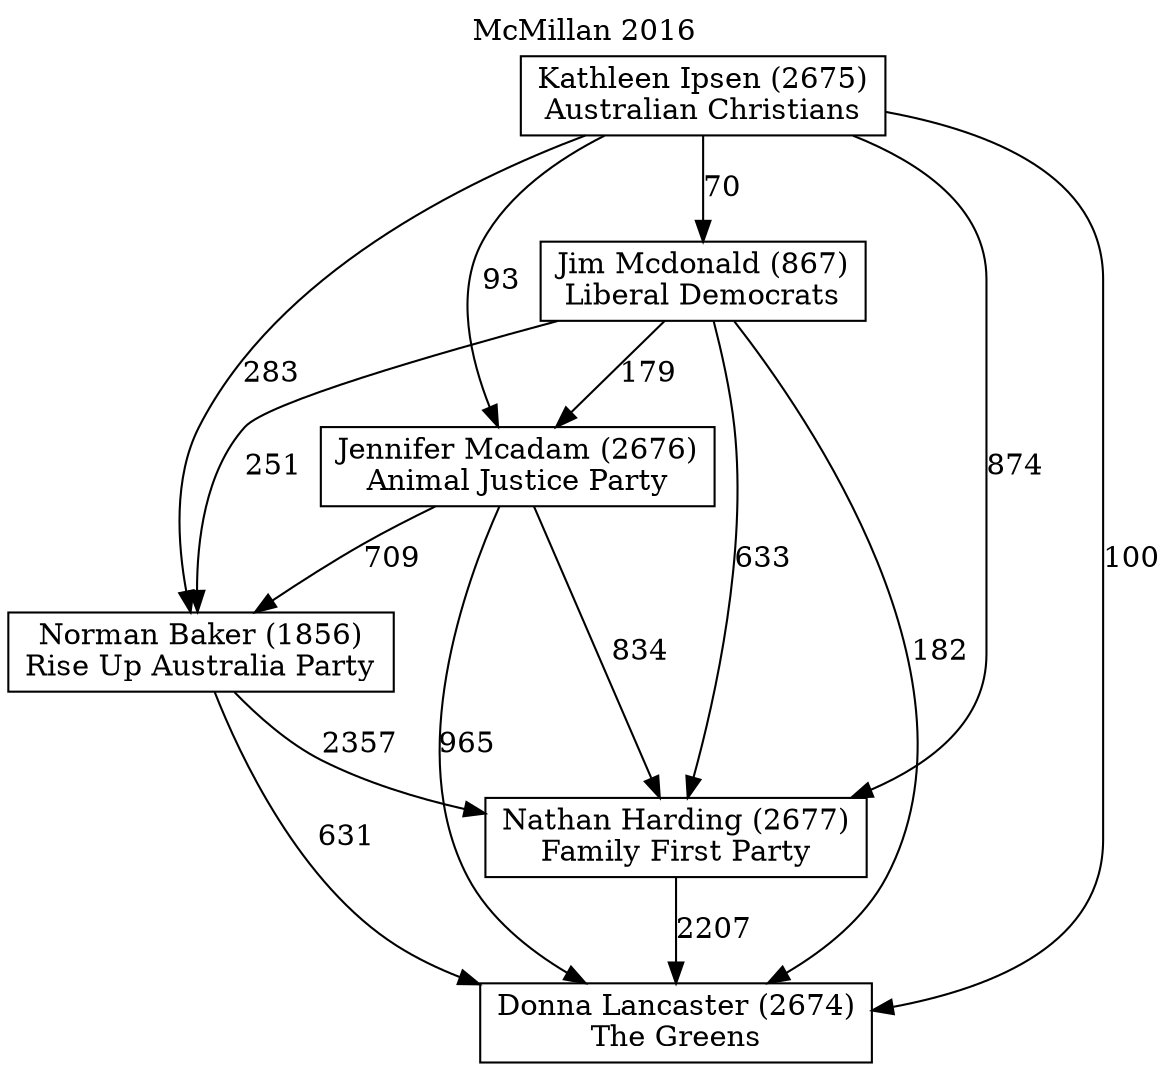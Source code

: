 // House preference flow
digraph "Donna Lancaster (2674)_McMillan_2016" {
	graph [label="McMillan 2016" labelloc=t mclimit=10]
	node [shape=box]
	"Donna Lancaster (2674)" [label="Donna Lancaster (2674)
The Greens"]
	"Nathan Harding (2677)" [label="Nathan Harding (2677)
Family First Party"]
	"Jennifer Mcadam (2676)" [label="Jennifer Mcadam (2676)
Animal Justice Party"]
	"Kathleen Ipsen (2675)" [label="Kathleen Ipsen (2675)
Australian Christians"]
	"Norman Baker (1856)" [label="Norman Baker (1856)
Rise Up Australia Party"]
	"Jim Mcdonald (867)" [label="Jim Mcdonald (867)
Liberal Democrats"]
	"Jim Mcdonald (867)" -> "Jennifer Mcadam (2676)" [label=179]
	"Jim Mcdonald (867)" -> "Nathan Harding (2677)" [label=633]
	"Kathleen Ipsen (2675)" -> "Donna Lancaster (2674)" [label=100]
	"Kathleen Ipsen (2675)" -> "Jennifer Mcadam (2676)" [label=93]
	"Norman Baker (1856)" -> "Donna Lancaster (2674)" [label=631]
	"Jim Mcdonald (867)" -> "Donna Lancaster (2674)" [label=182]
	"Jennifer Mcadam (2676)" -> "Donna Lancaster (2674)" [label=965]
	"Nathan Harding (2677)" -> "Donna Lancaster (2674)" [label=2207]
	"Kathleen Ipsen (2675)" -> "Nathan Harding (2677)" [label=874]
	"Norman Baker (1856)" -> "Nathan Harding (2677)" [label=2357]
	"Jennifer Mcadam (2676)" -> "Norman Baker (1856)" [label=709]
	"Kathleen Ipsen (2675)" -> "Norman Baker (1856)" [label=283]
	"Jennifer Mcadam (2676)" -> "Nathan Harding (2677)" [label=834]
	"Jim Mcdonald (867)" -> "Norman Baker (1856)" [label=251]
	"Kathleen Ipsen (2675)" -> "Jim Mcdonald (867)" [label=70]
}
